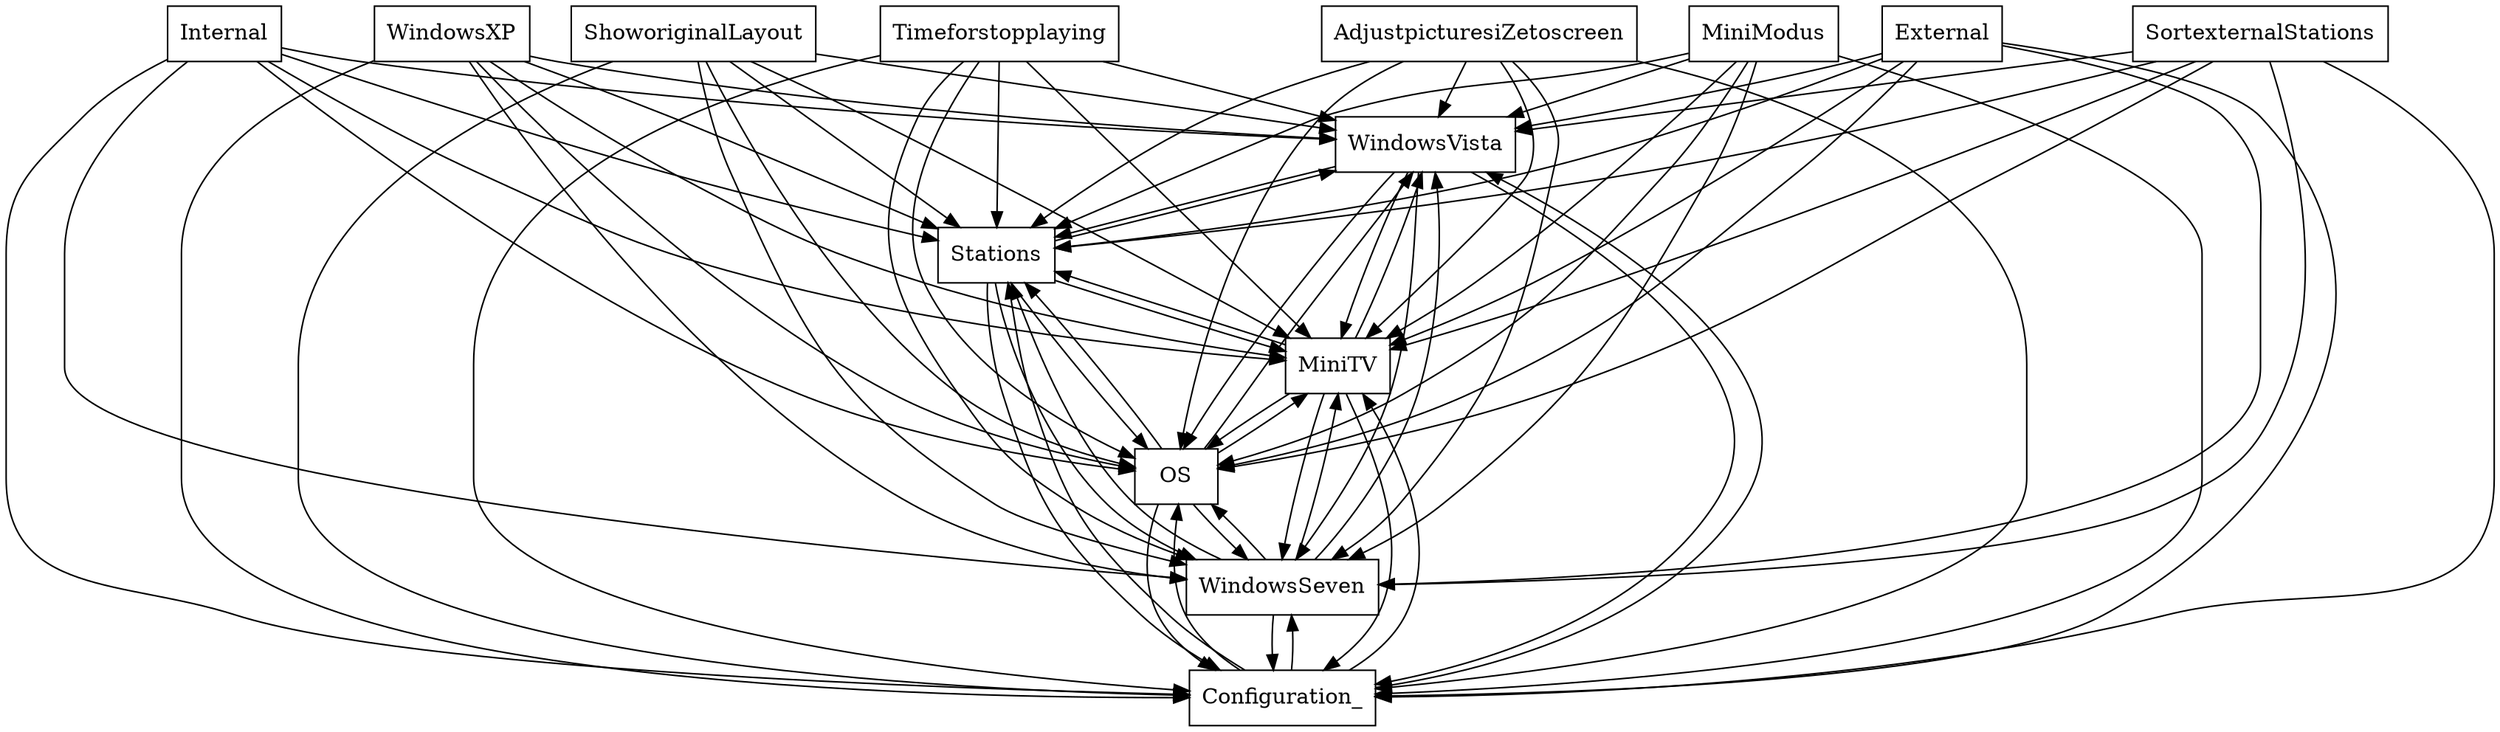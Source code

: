 digraph{
graph [rankdir=TB];
node [shape=box];
edge [arrowhead=normal];
0[label="WindowsVista",]
1[label="ShoworiginalLayout",]
2[label="Stations",]
3[label="Configuration_",]
4[label="WindowsSeven",]
5[label="OS",]
6[label="Internal",]
7[label="Timeforstopplaying",]
8[label="MiniTV",]
9[label="WindowsXP",]
10[label="SortexternalStations",]
11[label="AdjustpicturesiZetoscreen",]
12[label="MiniModus",]
13[label="External",]
0->2[label="",]
0->3[label="",]
0->4[label="",]
0->5[label="",]
0->8[label="",]
1->0[label="",]
1->2[label="",]
1->3[label="",]
1->4[label="",]
1->5[label="",]
1->8[label="",]
2->0[label="",]
2->3[label="",]
2->4[label="",]
2->5[label="",]
2->8[label="",]
3->0[label="",]
3->2[label="",]
3->4[label="",]
3->5[label="",]
3->8[label="",]
4->0[label="",]
4->2[label="",]
4->3[label="",]
4->5[label="",]
4->8[label="",]
5->0[label="",]
5->2[label="",]
5->3[label="",]
5->4[label="",]
5->8[label="",]
6->0[label="",]
6->2[label="",]
6->3[label="",]
6->4[label="",]
6->5[label="",]
6->8[label="",]
7->0[label="",]
7->2[label="",]
7->3[label="",]
7->4[label="",]
7->5[label="",]
7->8[label="",]
8->0[label="",]
8->2[label="",]
8->3[label="",]
8->4[label="",]
8->5[label="",]
9->0[label="",]
9->2[label="",]
9->3[label="",]
9->4[label="",]
9->5[label="",]
9->8[label="",]
10->0[label="",]
10->2[label="",]
10->3[label="",]
10->4[label="",]
10->5[label="",]
10->8[label="",]
11->0[label="",]
11->2[label="",]
11->3[label="",]
11->4[label="",]
11->5[label="",]
11->8[label="",]
12->0[label="",]
12->2[label="",]
12->3[label="",]
12->4[label="",]
12->5[label="",]
12->8[label="",]
13->0[label="",]
13->2[label="",]
13->3[label="",]
13->4[label="",]
13->5[label="",]
13->8[label="",]
}
